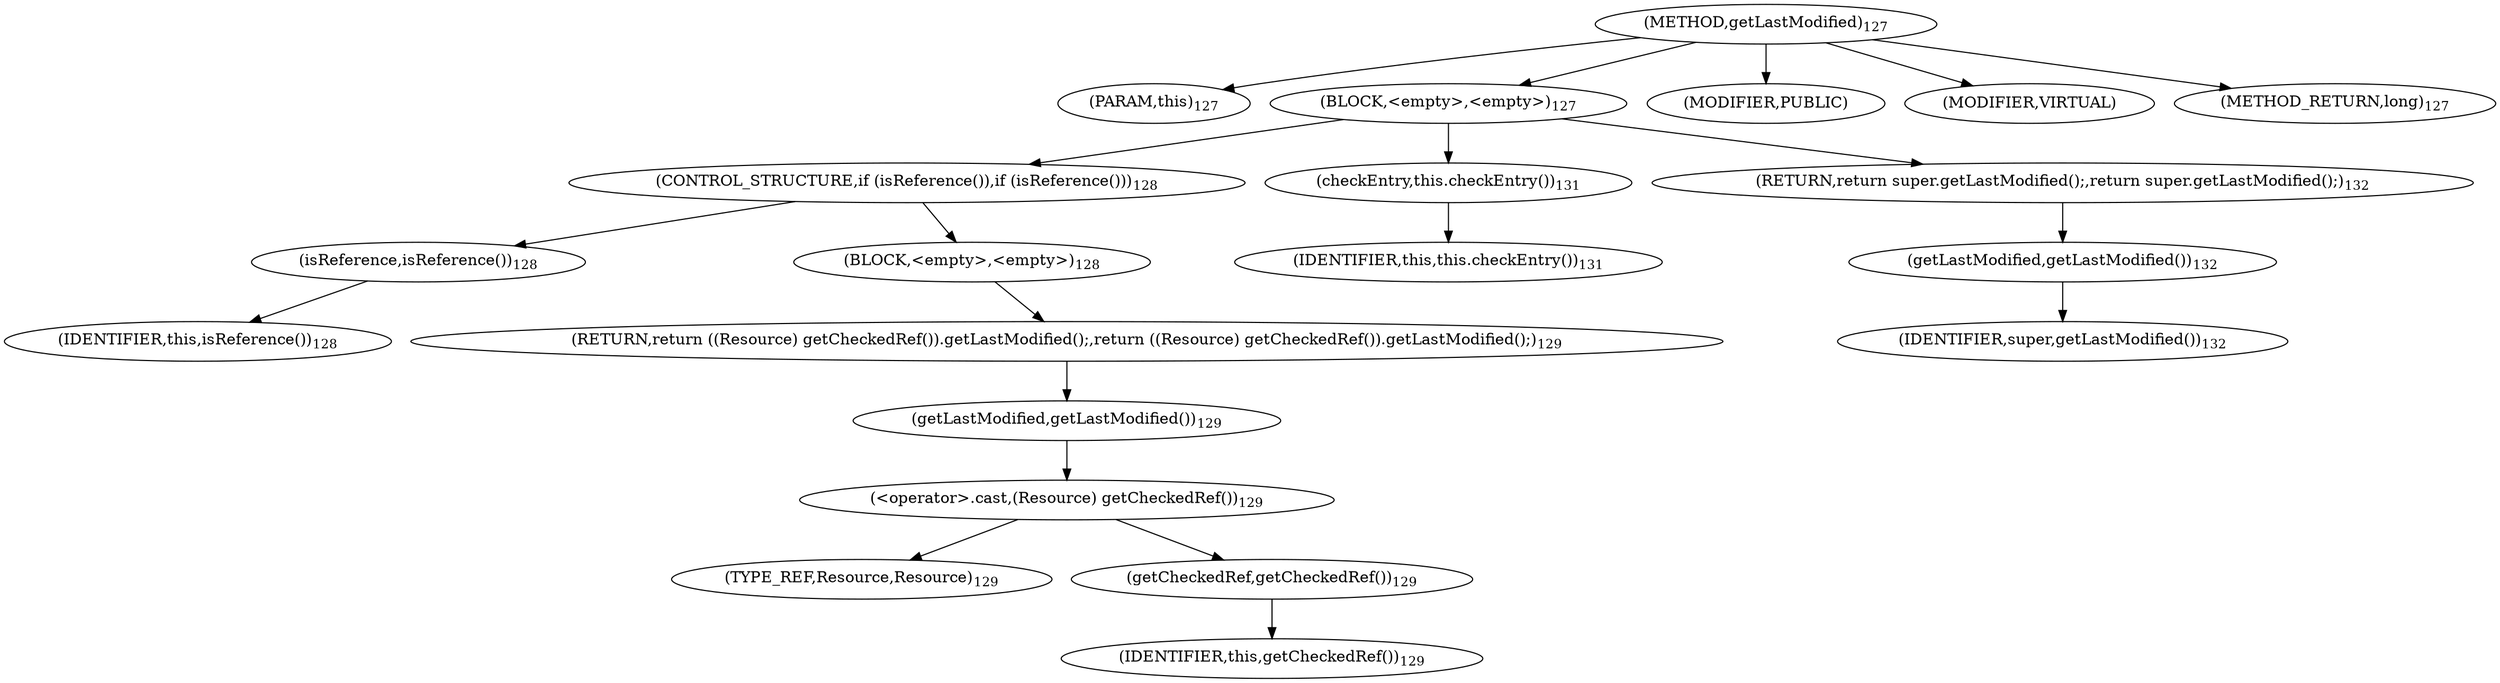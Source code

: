 digraph "getLastModified" {  
"280" [label = <(METHOD,getLastModified)<SUB>127</SUB>> ]
"20" [label = <(PARAM,this)<SUB>127</SUB>> ]
"281" [label = <(BLOCK,&lt;empty&gt;,&lt;empty&gt;)<SUB>127</SUB>> ]
"282" [label = <(CONTROL_STRUCTURE,if (isReference()),if (isReference()))<SUB>128</SUB>> ]
"283" [label = <(isReference,isReference())<SUB>128</SUB>> ]
"19" [label = <(IDENTIFIER,this,isReference())<SUB>128</SUB>> ]
"284" [label = <(BLOCK,&lt;empty&gt;,&lt;empty&gt;)<SUB>128</SUB>> ]
"285" [label = <(RETURN,return ((Resource) getCheckedRef()).getLastModified();,return ((Resource) getCheckedRef()).getLastModified();)<SUB>129</SUB>> ]
"286" [label = <(getLastModified,getLastModified())<SUB>129</SUB>> ]
"287" [label = <(&lt;operator&gt;.cast,(Resource) getCheckedRef())<SUB>129</SUB>> ]
"288" [label = <(TYPE_REF,Resource,Resource)<SUB>129</SUB>> ]
"289" [label = <(getCheckedRef,getCheckedRef())<SUB>129</SUB>> ]
"21" [label = <(IDENTIFIER,this,getCheckedRef())<SUB>129</SUB>> ]
"290" [label = <(checkEntry,this.checkEntry())<SUB>131</SUB>> ]
"22" [label = <(IDENTIFIER,this,this.checkEntry())<SUB>131</SUB>> ]
"291" [label = <(RETURN,return super.getLastModified();,return super.getLastModified();)<SUB>132</SUB>> ]
"292" [label = <(getLastModified,getLastModified())<SUB>132</SUB>> ]
"293" [label = <(IDENTIFIER,super,getLastModified())<SUB>132</SUB>> ]
"294" [label = <(MODIFIER,PUBLIC)> ]
"295" [label = <(MODIFIER,VIRTUAL)> ]
"296" [label = <(METHOD_RETURN,long)<SUB>127</SUB>> ]
  "280" -> "20" 
  "280" -> "281" 
  "280" -> "294" 
  "280" -> "295" 
  "280" -> "296" 
  "281" -> "282" 
  "281" -> "290" 
  "281" -> "291" 
  "282" -> "283" 
  "282" -> "284" 
  "283" -> "19" 
  "284" -> "285" 
  "285" -> "286" 
  "286" -> "287" 
  "287" -> "288" 
  "287" -> "289" 
  "289" -> "21" 
  "290" -> "22" 
  "291" -> "292" 
  "292" -> "293" 
}
